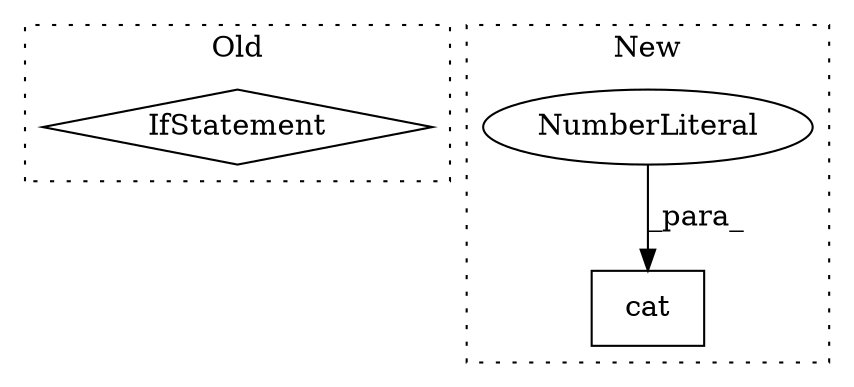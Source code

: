 digraph G {
subgraph cluster0 {
1 [label="IfStatement" a="25" s="1740" l="3" shape="diamond"];
label = "Old";
style="dotted";
}
subgraph cluster1 {
2 [label="cat" a="32" s="2833,2879" l="9,1" shape="box"];
3 [label="NumberLiteral" a="34" s="2878" l="1" shape="ellipse"];
label = "New";
style="dotted";
}
3 -> 2 [label="_para_"];
}